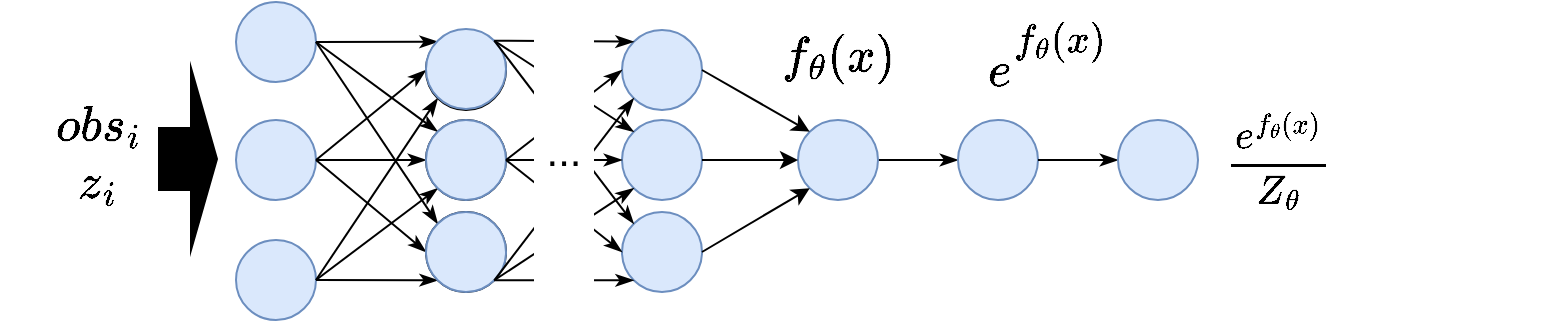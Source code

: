 <mxfile version="20.8.16" type="github">
  <diagram name="Page-1" id="G-G4V4dbzoBnQzKpbB__">
    <mxGraphModel dx="1014" dy="847" grid="1" gridSize="10" guides="1" tooltips="1" connect="1" arrows="1" fold="1" page="1" pageScale="1" pageWidth="850" pageHeight="1100" math="1" shadow="0">
      <root>
        <mxCell id="0" />
        <mxCell id="1" parent="0" />
        <mxCell id="wKmAmS29Bb6uPi1jKADR-1" value="" style="ellipse;whiteSpace=wrap;html=1;aspect=fixed;fillColor=#dae8fc;strokeColor=#6c8ebf;" vertex="1" parent="1">
          <mxGeometry x="179" y="181" width="40" height="40" as="geometry" />
        </mxCell>
        <mxCell id="wKmAmS29Bb6uPi1jKADR-2" value="" style="ellipse;whiteSpace=wrap;html=1;aspect=fixed;fillColor=#dae8fc;strokeColor=#6c8ebf;" vertex="1" parent="1">
          <mxGeometry x="179" y="240" width="40" height="40" as="geometry" />
        </mxCell>
        <mxCell id="wKmAmS29Bb6uPi1jKADR-3" value="" style="ellipse;whiteSpace=wrap;html=1;aspect=fixed;fillColor=#dae8fc;strokeColor=#6c8ebf;" vertex="1" parent="1">
          <mxGeometry x="179" y="300" width="40" height="40" as="geometry" />
        </mxCell>
        <mxCell id="wKmAmS29Bb6uPi1jKADR-4" value="" style="ellipse;whiteSpace=wrap;html=1;aspect=fixed;" vertex="1" parent="1">
          <mxGeometry x="274" y="195" width="40" height="40" as="geometry" />
        </mxCell>
        <mxCell id="wKmAmS29Bb6uPi1jKADR-5" value="" style="ellipse;whiteSpace=wrap;html=1;aspect=fixed;" vertex="1" parent="1">
          <mxGeometry x="274" y="240" width="40" height="40" as="geometry" />
        </mxCell>
        <mxCell id="wKmAmS29Bb6uPi1jKADR-6" value="" style="ellipse;whiteSpace=wrap;html=1;aspect=fixed;" vertex="1" parent="1">
          <mxGeometry x="274" y="286" width="40" height="40" as="geometry" />
        </mxCell>
        <mxCell id="wKmAmS29Bb6uPi1jKADR-7" value="" style="endArrow=classicThin;html=1;rounded=0;exitX=1;exitY=0.5;exitDx=0;exitDy=0;entryX=0;entryY=1;entryDx=0;entryDy=0;strokeWidth=1;endFill=1;" edge="1" parent="1" source="wKmAmS29Bb6uPi1jKADR-3" target="wKmAmS29Bb6uPi1jKADR-6">
          <mxGeometry width="50" height="50" relative="1" as="geometry">
            <mxPoint x="490" y="460" as="sourcePoint" />
            <mxPoint x="540" y="410" as="targetPoint" />
          </mxGeometry>
        </mxCell>
        <mxCell id="wKmAmS29Bb6uPi1jKADR-8" value="" style="endArrow=classicThin;html=1;rounded=0;exitX=1;exitY=0.5;exitDx=0;exitDy=0;entryX=0;entryY=0;entryDx=0;entryDy=0;strokeWidth=1;endFill=1;" edge="1" parent="1" source="wKmAmS29Bb6uPi1jKADR-1" target="wKmAmS29Bb6uPi1jKADR-4">
          <mxGeometry width="50" height="50" relative="1" as="geometry">
            <mxPoint x="490" y="460" as="sourcePoint" />
            <mxPoint x="540" y="410" as="targetPoint" />
          </mxGeometry>
        </mxCell>
        <mxCell id="wKmAmS29Bb6uPi1jKADR-9" value="" style="endArrow=classicThin;html=1;rounded=0;exitX=1;exitY=0.5;exitDx=0;exitDy=0;entryX=0;entryY=0.5;entryDx=0;entryDy=0;strokeWidth=1;endFill=1;" edge="1" parent="1" source="wKmAmS29Bb6uPi1jKADR-2" target="wKmAmS29Bb6uPi1jKADR-5">
          <mxGeometry width="50" height="50" relative="1" as="geometry">
            <mxPoint x="490" y="460" as="sourcePoint" />
            <mxPoint x="540" y="410" as="targetPoint" />
          </mxGeometry>
        </mxCell>
        <mxCell id="wKmAmS29Bb6uPi1jKADR-10" value="" style="endArrow=classicThin;html=1;rounded=0;entryX=0;entryY=0;entryDx=0;entryDy=0;exitX=1;exitY=0.5;exitDx=0;exitDy=0;strokeWidth=1;endFill=1;" edge="1" parent="1" source="wKmAmS29Bb6uPi1jKADR-1" target="wKmAmS29Bb6uPi1jKADR-5">
          <mxGeometry width="50" height="50" relative="1" as="geometry">
            <mxPoint x="240" y="200" as="sourcePoint" />
            <mxPoint x="275" y="270" as="targetPoint" />
          </mxGeometry>
        </mxCell>
        <mxCell id="wKmAmS29Bb6uPi1jKADR-11" value="" style="endArrow=classicThin;html=1;rounded=0;entryX=0;entryY=0;entryDx=0;entryDy=0;exitX=1;exitY=0.5;exitDx=0;exitDy=0;strokeWidth=1;endFill=1;" edge="1" parent="1" source="wKmAmS29Bb6uPi1jKADR-1" target="wKmAmS29Bb6uPi1jKADR-6">
          <mxGeometry width="50" height="50" relative="1" as="geometry">
            <mxPoint x="220" y="220" as="sourcePoint" />
            <mxPoint x="285" y="280" as="targetPoint" />
          </mxGeometry>
        </mxCell>
        <mxCell id="wKmAmS29Bb6uPi1jKADR-12" value="" style="endArrow=classicThin;html=1;rounded=0;exitX=1;exitY=0.5;exitDx=0;exitDy=0;entryX=0;entryY=0.5;entryDx=0;entryDy=0;strokeWidth=1;endFill=1;" edge="1" parent="1" source="wKmAmS29Bb6uPi1jKADR-2" target="wKmAmS29Bb6uPi1jKADR-6">
          <mxGeometry width="50" height="50" relative="1" as="geometry">
            <mxPoint x="249" y="290" as="sourcePoint" />
            <mxPoint x="295" y="290" as="targetPoint" />
          </mxGeometry>
        </mxCell>
        <mxCell id="wKmAmS29Bb6uPi1jKADR-13" value="" style="endArrow=classicThin;html=1;rounded=0;exitX=1;exitY=0.5;exitDx=0;exitDy=0;entryX=0;entryY=0.5;entryDx=0;entryDy=0;strokeWidth=1;endFill=1;" edge="1" parent="1" source="wKmAmS29Bb6uPi1jKADR-2" target="wKmAmS29Bb6uPi1jKADR-4">
          <mxGeometry width="50" height="50" relative="1" as="geometry">
            <mxPoint x="259" y="300" as="sourcePoint" />
            <mxPoint x="305" y="300" as="targetPoint" />
          </mxGeometry>
        </mxCell>
        <mxCell id="wKmAmS29Bb6uPi1jKADR-14" value="" style="endArrow=classicThin;html=1;rounded=0;exitX=1;exitY=0.5;exitDx=0;exitDy=0;entryX=0;entryY=1;entryDx=0;entryDy=0;strokeWidth=1;endFill=1;" edge="1" parent="1" source="wKmAmS29Bb6uPi1jKADR-3" target="wKmAmS29Bb6uPi1jKADR-5">
          <mxGeometry width="50" height="50" relative="1" as="geometry">
            <mxPoint x="269" y="310" as="sourcePoint" />
            <mxPoint x="315" y="310" as="targetPoint" />
          </mxGeometry>
        </mxCell>
        <mxCell id="wKmAmS29Bb6uPi1jKADR-15" value="" style="endArrow=classicThin;html=1;rounded=0;exitX=1;exitY=0.5;exitDx=0;exitDy=0;entryX=0;entryY=1;entryDx=0;entryDy=0;strokeWidth=1;endFill=1;" edge="1" parent="1" source="wKmAmS29Bb6uPi1jKADR-3" target="wKmAmS29Bb6uPi1jKADR-4">
          <mxGeometry width="50" height="50" relative="1" as="geometry">
            <mxPoint x="279" y="320" as="sourcePoint" />
            <mxPoint x="325" y="320" as="targetPoint" />
          </mxGeometry>
        </mxCell>
        <mxCell id="wKmAmS29Bb6uPi1jKADR-16" value="" style="ellipse;whiteSpace=wrap;html=1;aspect=fixed;fillColor=#dae8fc;strokeColor=#6c8ebf;" vertex="1" parent="1">
          <mxGeometry x="274" y="194.5" width="40" height="40" as="geometry" />
        </mxCell>
        <mxCell id="wKmAmS29Bb6uPi1jKADR-17" value="" style="ellipse;whiteSpace=wrap;html=1;aspect=fixed;fillColor=#dae8fc;strokeColor=#6c8ebf;" vertex="1" parent="1">
          <mxGeometry x="274" y="240" width="40" height="40" as="geometry" />
        </mxCell>
        <mxCell id="wKmAmS29Bb6uPi1jKADR-18" value="" style="ellipse;whiteSpace=wrap;html=1;aspect=fixed;fillColor=#dae8fc;strokeColor=#6c8ebf;" vertex="1" parent="1">
          <mxGeometry x="274" y="286" width="40" height="40" as="geometry" />
        </mxCell>
        <mxCell id="wKmAmS29Bb6uPi1jKADR-19" value="" style="ellipse;whiteSpace=wrap;html=1;aspect=fixed;fillColor=#dae8fc;strokeColor=#6c8ebf;" vertex="1" parent="1">
          <mxGeometry x="372" y="195" width="40" height="40" as="geometry" />
        </mxCell>
        <mxCell id="wKmAmS29Bb6uPi1jKADR-20" value="" style="ellipse;whiteSpace=wrap;html=1;aspect=fixed;fillColor=#dae8fc;strokeColor=#6c8ebf;" vertex="1" parent="1">
          <mxGeometry x="372" y="240" width="40" height="40" as="geometry" />
        </mxCell>
        <mxCell id="wKmAmS29Bb6uPi1jKADR-21" value="" style="ellipse;whiteSpace=wrap;html=1;aspect=fixed;fillColor=#dae8fc;strokeColor=#6c8ebf;" vertex="1" parent="1">
          <mxGeometry x="372" y="286" width="40" height="40" as="geometry" />
        </mxCell>
        <mxCell id="wKmAmS29Bb6uPi1jKADR-22" value="" style="endArrow=classicThin;html=1;rounded=0;exitX=1;exitY=1;exitDx=0;exitDy=0;entryX=0;entryY=1;entryDx=0;entryDy=0;strokeWidth=1;endFill=1;" edge="1" parent="1" source="wKmAmS29Bb6uPi1jKADR-18" target="wKmAmS29Bb6uPi1jKADR-21">
          <mxGeometry width="50" height="50" relative="1" as="geometry">
            <mxPoint x="641" y="459.5" as="sourcePoint" />
            <mxPoint x="691" y="409.5" as="targetPoint" />
          </mxGeometry>
        </mxCell>
        <mxCell id="wKmAmS29Bb6uPi1jKADR-23" value="" style="endArrow=classicThin;html=1;rounded=0;exitX=1;exitY=0;exitDx=0;exitDy=0;entryX=0;entryY=0;entryDx=0;entryDy=0;strokeWidth=1;endFill=1;" edge="1" parent="1" source="wKmAmS29Bb6uPi1jKADR-16" target="wKmAmS29Bb6uPi1jKADR-19">
          <mxGeometry width="50" height="50" relative="1" as="geometry">
            <mxPoint x="641" y="459.5" as="sourcePoint" />
            <mxPoint x="691" y="409.5" as="targetPoint" />
          </mxGeometry>
        </mxCell>
        <mxCell id="wKmAmS29Bb6uPi1jKADR-24" value="" style="endArrow=classicThin;html=1;rounded=0;exitX=1;exitY=0.5;exitDx=0;exitDy=0;entryX=0;entryY=0.5;entryDx=0;entryDy=0;strokeWidth=1;endFill=1;" edge="1" parent="1" source="wKmAmS29Bb6uPi1jKADR-17" target="wKmAmS29Bb6uPi1jKADR-20">
          <mxGeometry width="50" height="50" relative="1" as="geometry">
            <mxPoint x="641" y="459.5" as="sourcePoint" />
            <mxPoint x="691" y="409.5" as="targetPoint" />
          </mxGeometry>
        </mxCell>
        <mxCell id="wKmAmS29Bb6uPi1jKADR-25" value="" style="endArrow=classicThin;html=1;rounded=0;entryX=0;entryY=0;entryDx=0;entryDy=0;exitX=1;exitY=0;exitDx=0;exitDy=0;strokeWidth=1;endFill=1;" edge="1" parent="1" source="wKmAmS29Bb6uPi1jKADR-16" target="wKmAmS29Bb6uPi1jKADR-20">
          <mxGeometry width="50" height="50" relative="1" as="geometry">
            <mxPoint x="391" y="199.5" as="sourcePoint" />
            <mxPoint x="426" y="269.5" as="targetPoint" />
          </mxGeometry>
        </mxCell>
        <mxCell id="wKmAmS29Bb6uPi1jKADR-26" value="" style="endArrow=classicThin;html=1;rounded=0;entryX=0;entryY=0;entryDx=0;entryDy=0;exitX=1;exitY=0;exitDx=0;exitDy=0;strokeWidth=1;endFill=1;" edge="1" parent="1" source="wKmAmS29Bb6uPi1jKADR-16" target="wKmAmS29Bb6uPi1jKADR-21">
          <mxGeometry width="50" height="50" relative="1" as="geometry">
            <mxPoint x="371" y="219.5" as="sourcePoint" />
            <mxPoint x="436" y="279.5" as="targetPoint" />
          </mxGeometry>
        </mxCell>
        <mxCell id="wKmAmS29Bb6uPi1jKADR-27" value="" style="endArrow=classicThin;html=1;rounded=0;exitX=1;exitY=0.5;exitDx=0;exitDy=0;entryX=0;entryY=0.5;entryDx=0;entryDy=0;strokeWidth=1;endFill=1;" edge="1" parent="1" source="wKmAmS29Bb6uPi1jKADR-17" target="wKmAmS29Bb6uPi1jKADR-21">
          <mxGeometry width="50" height="50" relative="1" as="geometry">
            <mxPoint x="400" y="289.5" as="sourcePoint" />
            <mxPoint x="446" y="289.5" as="targetPoint" />
          </mxGeometry>
        </mxCell>
        <mxCell id="wKmAmS29Bb6uPi1jKADR-28" value="" style="endArrow=classicThin;html=1;rounded=0;exitX=1;exitY=0.5;exitDx=0;exitDy=0;entryX=0;entryY=0.5;entryDx=0;entryDy=0;strokeWidth=1;endFill=1;" edge="1" parent="1" source="wKmAmS29Bb6uPi1jKADR-17" target="wKmAmS29Bb6uPi1jKADR-19">
          <mxGeometry width="50" height="50" relative="1" as="geometry">
            <mxPoint x="410" y="299.5" as="sourcePoint" />
            <mxPoint x="456" y="299.5" as="targetPoint" />
          </mxGeometry>
        </mxCell>
        <mxCell id="wKmAmS29Bb6uPi1jKADR-29" value="" style="endArrow=classicThin;html=1;rounded=0;exitX=1;exitY=1;exitDx=0;exitDy=0;entryX=0;entryY=1;entryDx=0;entryDy=0;strokeWidth=1;endFill=1;" edge="1" parent="1" source="wKmAmS29Bb6uPi1jKADR-18" target="wKmAmS29Bb6uPi1jKADR-20">
          <mxGeometry width="50" height="50" relative="1" as="geometry">
            <mxPoint x="420" y="309.5" as="sourcePoint" />
            <mxPoint x="466" y="309.5" as="targetPoint" />
          </mxGeometry>
        </mxCell>
        <mxCell id="wKmAmS29Bb6uPi1jKADR-30" value="" style="endArrow=classicThin;html=1;rounded=0;exitX=1;exitY=1;exitDx=0;exitDy=0;entryX=0;entryY=1;entryDx=0;entryDy=0;strokeWidth=1;endFill=1;" edge="1" parent="1" source="wKmAmS29Bb6uPi1jKADR-18" target="wKmAmS29Bb6uPi1jKADR-19">
          <mxGeometry width="50" height="50" relative="1" as="geometry">
            <mxPoint x="430" y="319.5" as="sourcePoint" />
            <mxPoint x="476" y="319.5" as="targetPoint" />
          </mxGeometry>
        </mxCell>
        <mxCell id="wKmAmS29Bb6uPi1jKADR-32" value="&lt;font style=&quot;font-size: 21px;&quot;&gt;...&lt;/font&gt;" style="rounded=0;whiteSpace=wrap;html=1;strokeColor=none;" vertex="1" parent="1">
          <mxGeometry x="328" y="180" width="30" height="150" as="geometry" />
        </mxCell>
        <mxCell id="wKmAmS29Bb6uPi1jKADR-35" value="$$obs_i$$" style="text;html=1;strokeColor=none;fillColor=none;align=center;verticalAlign=middle;whiteSpace=wrap;rounded=0;fontSize=21;" vertex="1" parent="1">
          <mxGeometry x="80" y="228" width="60" height="30" as="geometry" />
        </mxCell>
        <mxCell id="wKmAmS29Bb6uPi1jKADR-36" value="$$z_i$$" style="text;html=1;strokeColor=none;fillColor=none;align=center;verticalAlign=middle;whiteSpace=wrap;rounded=0;fontSize=21;" vertex="1" parent="1">
          <mxGeometry x="80" y="256" width="60" height="30" as="geometry" />
        </mxCell>
        <mxCell id="wKmAmS29Bb6uPi1jKADR-37" value="" style="shape=flexArrow;endArrow=classic;html=1;rounded=0;strokeWidth=1;fontSize=21;endWidth=59;endSize=4;width=31;fillColor=#000000;fillStyle=solid;" edge="1" parent="1">
          <mxGeometry width="50" height="50" relative="1" as="geometry">
            <mxPoint x="140" y="259.5" as="sourcePoint" />
            <mxPoint x="170" y="259.5" as="targetPoint" />
          </mxGeometry>
        </mxCell>
        <mxCell id="wKmAmS29Bb6uPi1jKADR-44" style="edgeStyle=orthogonalEdgeStyle;rounded=0;fillStyle=solid;orthogonalLoop=1;jettySize=auto;html=1;exitX=1;exitY=0.5;exitDx=0;exitDy=0;entryX=0;entryY=0.5;entryDx=0;entryDy=0;strokeWidth=1;fontSize=21;endArrow=classicThin;endFill=1;fillColor=#000000;" edge="1" parent="1" source="wKmAmS29Bb6uPi1jKADR-38" target="wKmAmS29Bb6uPi1jKADR-43">
          <mxGeometry relative="1" as="geometry" />
        </mxCell>
        <mxCell id="wKmAmS29Bb6uPi1jKADR-38" value="" style="ellipse;whiteSpace=wrap;html=1;aspect=fixed;fillColor=#dae8fc;strokeColor=#6c8ebf;" vertex="1" parent="1">
          <mxGeometry x="460" y="240" width="40" height="40" as="geometry" />
        </mxCell>
        <mxCell id="wKmAmS29Bb6uPi1jKADR-39" value="" style="endArrow=classic;html=1;rounded=0;fillStyle=solid;strokeWidth=1;fontSize=21;fillColor=#000000;exitX=1;exitY=0.5;exitDx=0;exitDy=0;entryX=0;entryY=1;entryDx=0;entryDy=0;" edge="1" parent="1" source="wKmAmS29Bb6uPi1jKADR-21" target="wKmAmS29Bb6uPi1jKADR-38">
          <mxGeometry width="50" height="50" relative="1" as="geometry">
            <mxPoint x="440" y="310" as="sourcePoint" />
            <mxPoint x="490" y="260" as="targetPoint" />
          </mxGeometry>
        </mxCell>
        <mxCell id="wKmAmS29Bb6uPi1jKADR-40" value="" style="endArrow=classic;html=1;rounded=0;fillStyle=solid;strokeWidth=1;fontSize=21;fillColor=#000000;exitX=1;exitY=0.5;exitDx=0;exitDy=0;entryX=0;entryY=0.5;entryDx=0;entryDy=0;" edge="1" parent="1" source="wKmAmS29Bb6uPi1jKADR-20" target="wKmAmS29Bb6uPi1jKADR-38">
          <mxGeometry width="50" height="50" relative="1" as="geometry">
            <mxPoint x="422" y="316" as="sourcePoint" />
            <mxPoint x="475.858" y="284.142" as="targetPoint" />
          </mxGeometry>
        </mxCell>
        <mxCell id="wKmAmS29Bb6uPi1jKADR-41" value="" style="endArrow=classic;html=1;rounded=0;fillStyle=solid;strokeWidth=1;fontSize=21;fillColor=#000000;exitX=1;exitY=0.5;exitDx=0;exitDy=0;entryX=0;entryY=0;entryDx=0;entryDy=0;" edge="1" parent="1" source="wKmAmS29Bb6uPi1jKADR-19" target="wKmAmS29Bb6uPi1jKADR-38">
          <mxGeometry width="50" height="50" relative="1" as="geometry">
            <mxPoint x="432" y="326" as="sourcePoint" />
            <mxPoint x="485.858" y="294.142" as="targetPoint" />
          </mxGeometry>
        </mxCell>
        <mxCell id="wKmAmS29Bb6uPi1jKADR-42" value="$$f_\theta(x)$$" style="text;html=1;align=center;verticalAlign=middle;resizable=0;points=[];autosize=1;strokeColor=none;fillColor=none;fontSize=21;" vertex="1" parent="1">
          <mxGeometry x="400" y="188" width="160" height="40" as="geometry" />
        </mxCell>
        <mxCell id="wKmAmS29Bb6uPi1jKADR-43" value="" style="ellipse;whiteSpace=wrap;html=1;aspect=fixed;fillColor=#dae8fc;strokeColor=#6c8ebf;" vertex="1" parent="1">
          <mxGeometry x="540" y="240" width="40" height="40" as="geometry" />
        </mxCell>
        <mxCell id="wKmAmS29Bb6uPi1jKADR-45" value="$$f_\theta(x)$$" style="text;html=1;align=center;verticalAlign=middle;resizable=0;points=[];autosize=1;strokeColor=none;fillColor=none;fontSize=17;" vertex="1" parent="1">
          <mxGeometry x="520" y="186" width="140" height="30" as="geometry" />
        </mxCell>
        <mxCell id="wKmAmS29Bb6uPi1jKADR-46" value="$$e$$" style="text;html=1;align=center;verticalAlign=middle;resizable=0;points=[];autosize=1;strokeColor=none;fillColor=none;fontSize=21;" vertex="1" parent="1">
          <mxGeometry x="520" y="195" width="80" height="40" as="geometry" />
        </mxCell>
        <mxCell id="wKmAmS29Bb6uPi1jKADR-47" style="edgeStyle=orthogonalEdgeStyle;rounded=0;fillStyle=solid;orthogonalLoop=1;jettySize=auto;html=1;exitX=1;exitY=0.5;exitDx=0;exitDy=0;entryX=0;entryY=0.5;entryDx=0;entryDy=0;strokeWidth=1;fontSize=21;endArrow=classicThin;endFill=1;fillColor=#000000;" edge="1" target="wKmAmS29Bb6uPi1jKADR-48" parent="1" source="wKmAmS29Bb6uPi1jKADR-43">
          <mxGeometry relative="1" as="geometry">
            <mxPoint x="620" y="260" as="sourcePoint" />
          </mxGeometry>
        </mxCell>
        <mxCell id="wKmAmS29Bb6uPi1jKADR-48" value="" style="ellipse;whiteSpace=wrap;html=1;aspect=fixed;fillColor=#dae8fc;strokeColor=#6c8ebf;" vertex="1" parent="1">
          <mxGeometry x="620" y="240" width="40" height="40" as="geometry" />
        </mxCell>
        <mxCell id="wKmAmS29Bb6uPi1jKADR-49" value="$$\frac{e^{f_\theta(x)}}{Z_\theta}$$" style="text;html=1;align=center;verticalAlign=middle;resizable=0;points=[];autosize=1;strokeColor=none;fillColor=none;fontSize=17;" vertex="1" parent="1">
          <mxGeometry x="560" y="245" width="280" height="30" as="geometry" />
        </mxCell>
      </root>
    </mxGraphModel>
  </diagram>
</mxfile>
